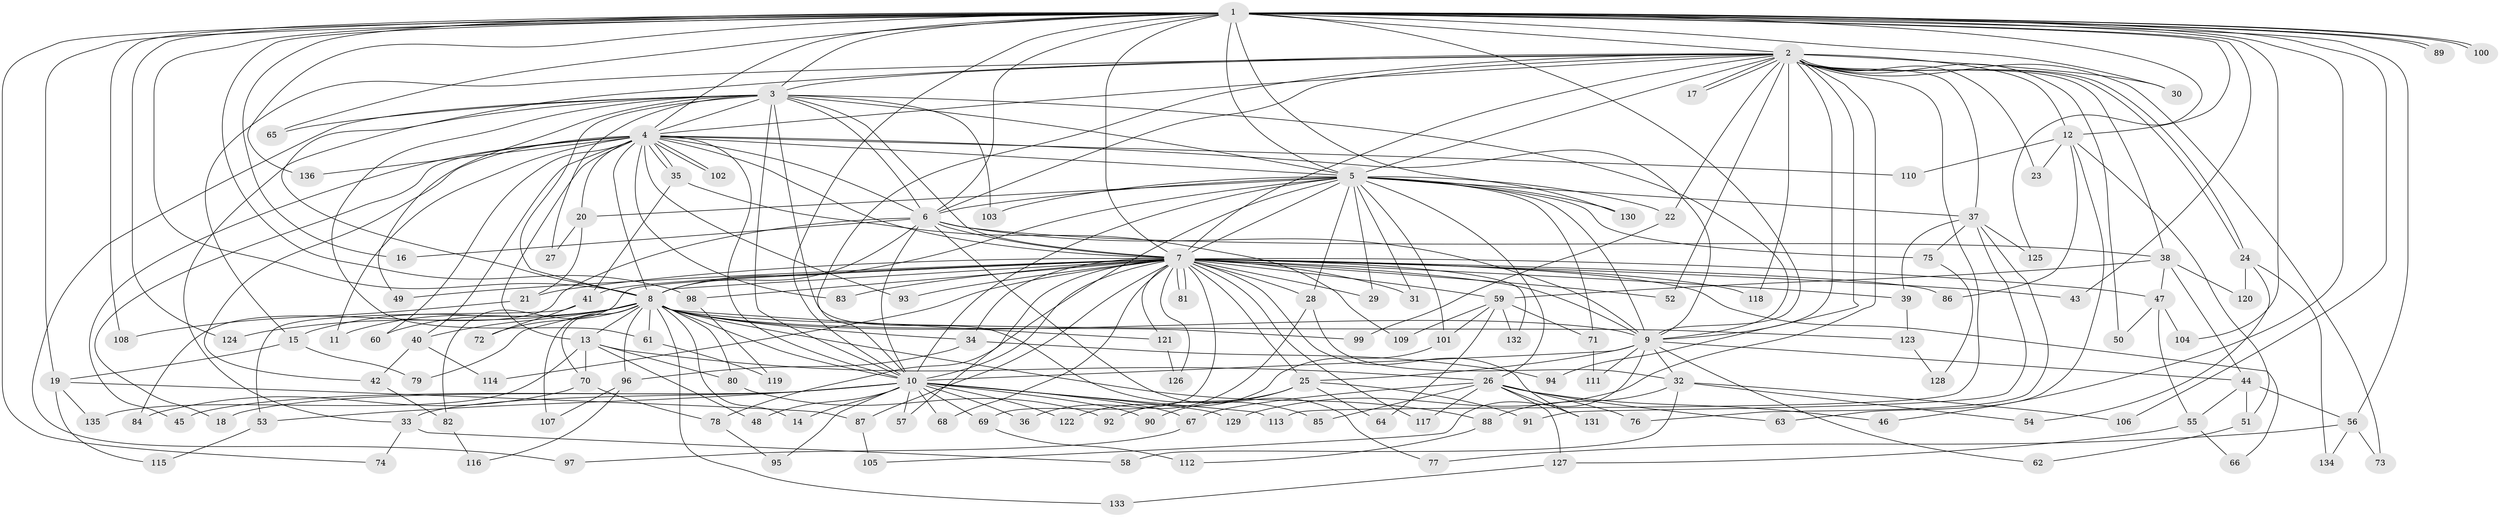 // Generated by graph-tools (version 1.1) at 2025/10/02/27/25 16:10:58]
// undirected, 136 vertices, 297 edges
graph export_dot {
graph [start="1"]
  node [color=gray90,style=filled];
  1;
  2;
  3;
  4;
  5;
  6;
  7;
  8;
  9;
  10;
  11;
  12;
  13;
  14;
  15;
  16;
  17;
  18;
  19;
  20;
  21;
  22;
  23;
  24;
  25;
  26;
  27;
  28;
  29;
  30;
  31;
  32;
  33;
  34;
  35;
  36;
  37;
  38;
  39;
  40;
  41;
  42;
  43;
  44;
  45;
  46;
  47;
  48;
  49;
  50;
  51;
  52;
  53;
  54;
  55;
  56;
  57;
  58;
  59;
  60;
  61;
  62;
  63;
  64;
  65;
  66;
  67;
  68;
  69;
  70;
  71;
  72;
  73;
  74;
  75;
  76;
  77;
  78;
  79;
  80;
  81;
  82;
  83;
  84;
  85;
  86;
  87;
  88;
  89;
  90;
  91;
  92;
  93;
  94;
  95;
  96;
  97;
  98;
  99;
  100;
  101;
  102;
  103;
  104;
  105;
  106;
  107;
  108;
  109;
  110;
  111;
  112;
  113;
  114;
  115;
  116;
  117;
  118;
  119;
  120;
  121;
  122;
  123;
  124;
  125;
  126;
  127;
  128;
  129;
  130;
  131;
  132;
  133;
  134;
  135;
  136;
  1 -- 2;
  1 -- 3;
  1 -- 4;
  1 -- 5;
  1 -- 6;
  1 -- 7;
  1 -- 8;
  1 -- 9;
  1 -- 10;
  1 -- 12;
  1 -- 16;
  1 -- 19;
  1 -- 30;
  1 -- 43;
  1 -- 46;
  1 -- 56;
  1 -- 65;
  1 -- 74;
  1 -- 89;
  1 -- 89;
  1 -- 98;
  1 -- 100;
  1 -- 100;
  1 -- 104;
  1 -- 106;
  1 -- 108;
  1 -- 124;
  1 -- 125;
  1 -- 130;
  1 -- 136;
  2 -- 3;
  2 -- 4;
  2 -- 5;
  2 -- 6;
  2 -- 7;
  2 -- 8;
  2 -- 9;
  2 -- 10;
  2 -- 12;
  2 -- 15;
  2 -- 17;
  2 -- 17;
  2 -- 22;
  2 -- 23;
  2 -- 24;
  2 -- 24;
  2 -- 30;
  2 -- 37;
  2 -- 38;
  2 -- 50;
  2 -- 52;
  2 -- 73;
  2 -- 94;
  2 -- 113;
  2 -- 118;
  2 -- 129;
  3 -- 4;
  3 -- 5;
  3 -- 6;
  3 -- 7;
  3 -- 8;
  3 -- 9;
  3 -- 10;
  3 -- 27;
  3 -- 33;
  3 -- 49;
  3 -- 61;
  3 -- 65;
  3 -- 85;
  3 -- 97;
  3 -- 103;
  4 -- 5;
  4 -- 6;
  4 -- 7;
  4 -- 8;
  4 -- 9;
  4 -- 10;
  4 -- 11;
  4 -- 13;
  4 -- 18;
  4 -- 20;
  4 -- 35;
  4 -- 35;
  4 -- 40;
  4 -- 42;
  4 -- 45;
  4 -- 60;
  4 -- 83;
  4 -- 93;
  4 -- 102;
  4 -- 102;
  4 -- 110;
  4 -- 136;
  5 -- 6;
  5 -- 7;
  5 -- 8;
  5 -- 9;
  5 -- 10;
  5 -- 20;
  5 -- 22;
  5 -- 26;
  5 -- 28;
  5 -- 29;
  5 -- 31;
  5 -- 37;
  5 -- 57;
  5 -- 71;
  5 -- 75;
  5 -- 101;
  5 -- 103;
  5 -- 130;
  6 -- 7;
  6 -- 8;
  6 -- 9;
  6 -- 10;
  6 -- 16;
  6 -- 38;
  6 -- 77;
  6 -- 84;
  7 -- 8;
  7 -- 9;
  7 -- 10;
  7 -- 21;
  7 -- 25;
  7 -- 28;
  7 -- 29;
  7 -- 31;
  7 -- 34;
  7 -- 39;
  7 -- 41;
  7 -- 43;
  7 -- 47;
  7 -- 49;
  7 -- 52;
  7 -- 59;
  7 -- 66;
  7 -- 68;
  7 -- 69;
  7 -- 78;
  7 -- 81;
  7 -- 81;
  7 -- 82;
  7 -- 83;
  7 -- 86;
  7 -- 87;
  7 -- 93;
  7 -- 98;
  7 -- 114;
  7 -- 117;
  7 -- 118;
  7 -- 121;
  7 -- 126;
  7 -- 131;
  7 -- 132;
  8 -- 9;
  8 -- 10;
  8 -- 11;
  8 -- 13;
  8 -- 14;
  8 -- 15;
  8 -- 34;
  8 -- 40;
  8 -- 60;
  8 -- 61;
  8 -- 70;
  8 -- 72;
  8 -- 79;
  8 -- 80;
  8 -- 88;
  8 -- 96;
  8 -- 99;
  8 -- 107;
  8 -- 121;
  8 -- 123;
  8 -- 124;
  8 -- 133;
  9 -- 10;
  9 -- 25;
  9 -- 32;
  9 -- 44;
  9 -- 62;
  9 -- 105;
  9 -- 111;
  10 -- 14;
  10 -- 18;
  10 -- 33;
  10 -- 36;
  10 -- 45;
  10 -- 48;
  10 -- 53;
  10 -- 57;
  10 -- 67;
  10 -- 68;
  10 -- 69;
  10 -- 90;
  10 -- 95;
  10 -- 113;
  10 -- 122;
  10 -- 129;
  12 -- 23;
  12 -- 51;
  12 -- 63;
  12 -- 86;
  12 -- 110;
  13 -- 26;
  13 -- 48;
  13 -- 70;
  13 -- 80;
  13 -- 135;
  15 -- 19;
  15 -- 79;
  19 -- 87;
  19 -- 115;
  19 -- 135;
  20 -- 21;
  20 -- 27;
  21 -- 108;
  22 -- 99;
  24 -- 54;
  24 -- 120;
  24 -- 134;
  25 -- 64;
  25 -- 90;
  25 -- 91;
  25 -- 92;
  26 -- 46;
  26 -- 63;
  26 -- 67;
  26 -- 76;
  26 -- 85;
  26 -- 117;
  26 -- 127;
  26 -- 131;
  28 -- 32;
  28 -- 36;
  32 -- 54;
  32 -- 58;
  32 -- 88;
  32 -- 106;
  33 -- 58;
  33 -- 74;
  34 -- 94;
  34 -- 96;
  35 -- 41;
  35 -- 109;
  37 -- 39;
  37 -- 75;
  37 -- 76;
  37 -- 91;
  37 -- 125;
  38 -- 44;
  38 -- 47;
  38 -- 59;
  38 -- 120;
  39 -- 123;
  40 -- 42;
  40 -- 114;
  41 -- 53;
  41 -- 72;
  42 -- 82;
  44 -- 51;
  44 -- 55;
  44 -- 56;
  47 -- 50;
  47 -- 55;
  47 -- 104;
  51 -- 62;
  53 -- 115;
  55 -- 66;
  55 -- 127;
  56 -- 73;
  56 -- 77;
  56 -- 134;
  59 -- 64;
  59 -- 71;
  59 -- 101;
  59 -- 109;
  59 -- 132;
  61 -- 119;
  67 -- 97;
  69 -- 112;
  70 -- 78;
  70 -- 84;
  71 -- 111;
  75 -- 128;
  78 -- 95;
  80 -- 92;
  82 -- 116;
  87 -- 105;
  88 -- 112;
  96 -- 107;
  96 -- 116;
  98 -- 119;
  101 -- 122;
  121 -- 126;
  123 -- 128;
  127 -- 133;
}
